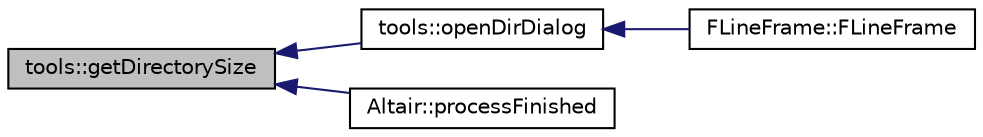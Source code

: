 digraph "tools::getDirectorySize"
{
 // INTERACTIVE_SVG=YES
  edge [fontname="Helvetica",fontsize="10",labelfontname="Helvetica",labelfontsize="10"];
  node [fontname="Helvetica",fontsize="10",shape=record];
  rankdir="LR";
  Node61 [label="tools::getDirectorySize",height=0.2,width=0.4,color="black", fillcolor="grey75", style="filled", fontcolor="black"];
  Node61 -> Node62 [dir="back",color="midnightblue",fontsize="10",style="solid",fontname="Helvetica"];
  Node62 [label="tools::openDirDialog",height=0.2,width=0.4,color="black", fillcolor="white", style="filled",URL="$classtools.html#ae23a9d29a31142e239d5d72e8201ebf4",tooltip="Sélectionne un répertoire et renvoie son chemin. "];
  Node62 -> Node63 [dir="back",color="midnightblue",fontsize="10",style="solid",fontname="Helvetica"];
  Node63 [label="FLineFrame::FLineFrame",height=0.2,width=0.4,color="black", fillcolor="white", style="filled",URL="$class_f_line_frame.html#a3ec64f9f592820ec86024f7cdf88a578"];
  Node61 -> Node64 [dir="back",color="midnightblue",fontsize="10",style="solid",fontname="Helvetica"];
  Node64 [label="Altair::processFinished",height=0.2,width=0.4,color="black", fillcolor="white", style="filled",URL="$class_altair.html#a16b8035c4383a789cd00b687fb105fe9",tooltip="Traitement de la fin de l&#39;exécution de lhx. "];
}
